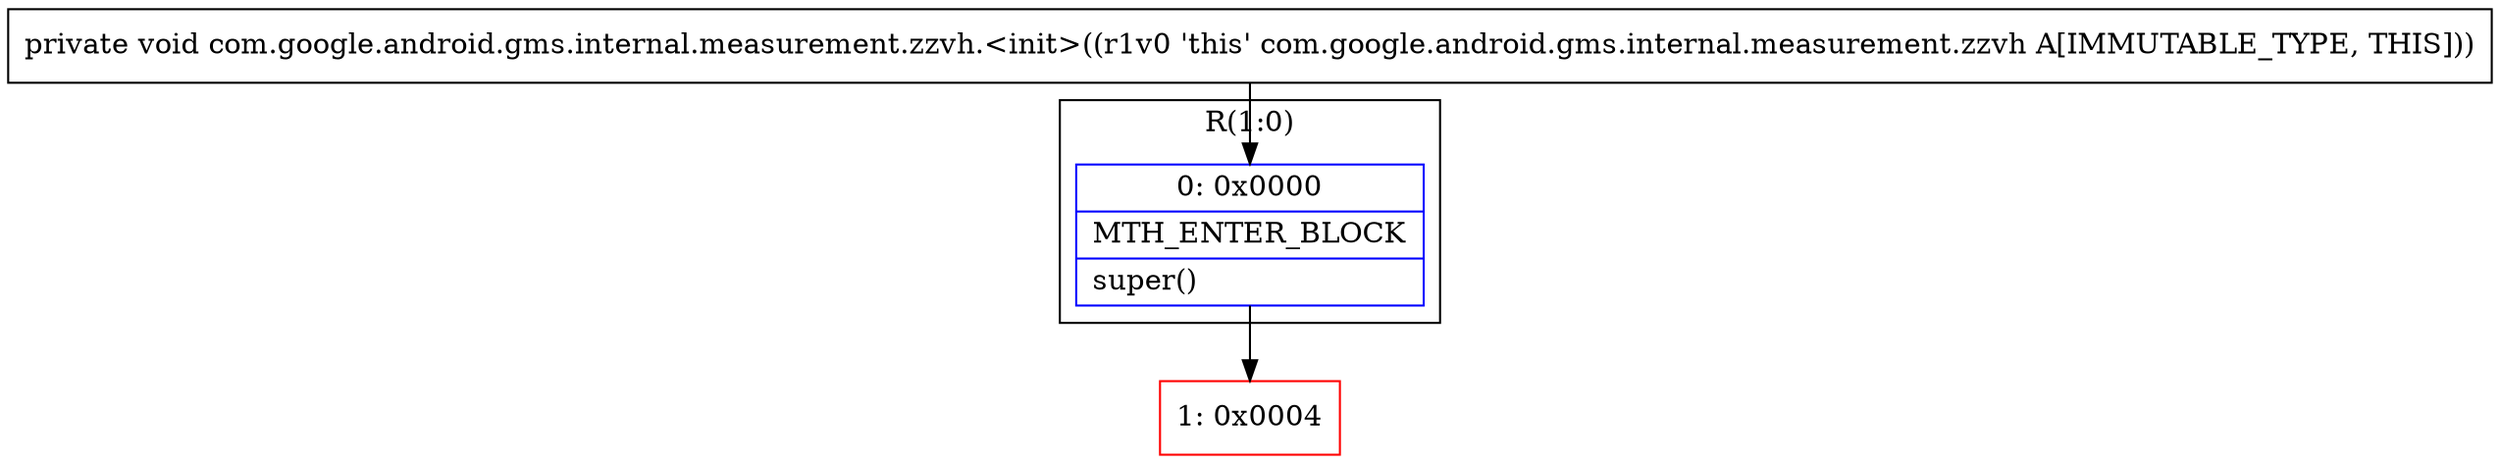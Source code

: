 digraph "CFG forcom.google.android.gms.internal.measurement.zzvh.\<init\>()V" {
subgraph cluster_Region_383821789 {
label = "R(1:0)";
node [shape=record,color=blue];
Node_0 [shape=record,label="{0\:\ 0x0000|MTH_ENTER_BLOCK\l|super()\l}"];
}
Node_1 [shape=record,color=red,label="{1\:\ 0x0004}"];
MethodNode[shape=record,label="{private void com.google.android.gms.internal.measurement.zzvh.\<init\>((r1v0 'this' com.google.android.gms.internal.measurement.zzvh A[IMMUTABLE_TYPE, THIS])) }"];
MethodNode -> Node_0;
Node_0 -> Node_1;
}

